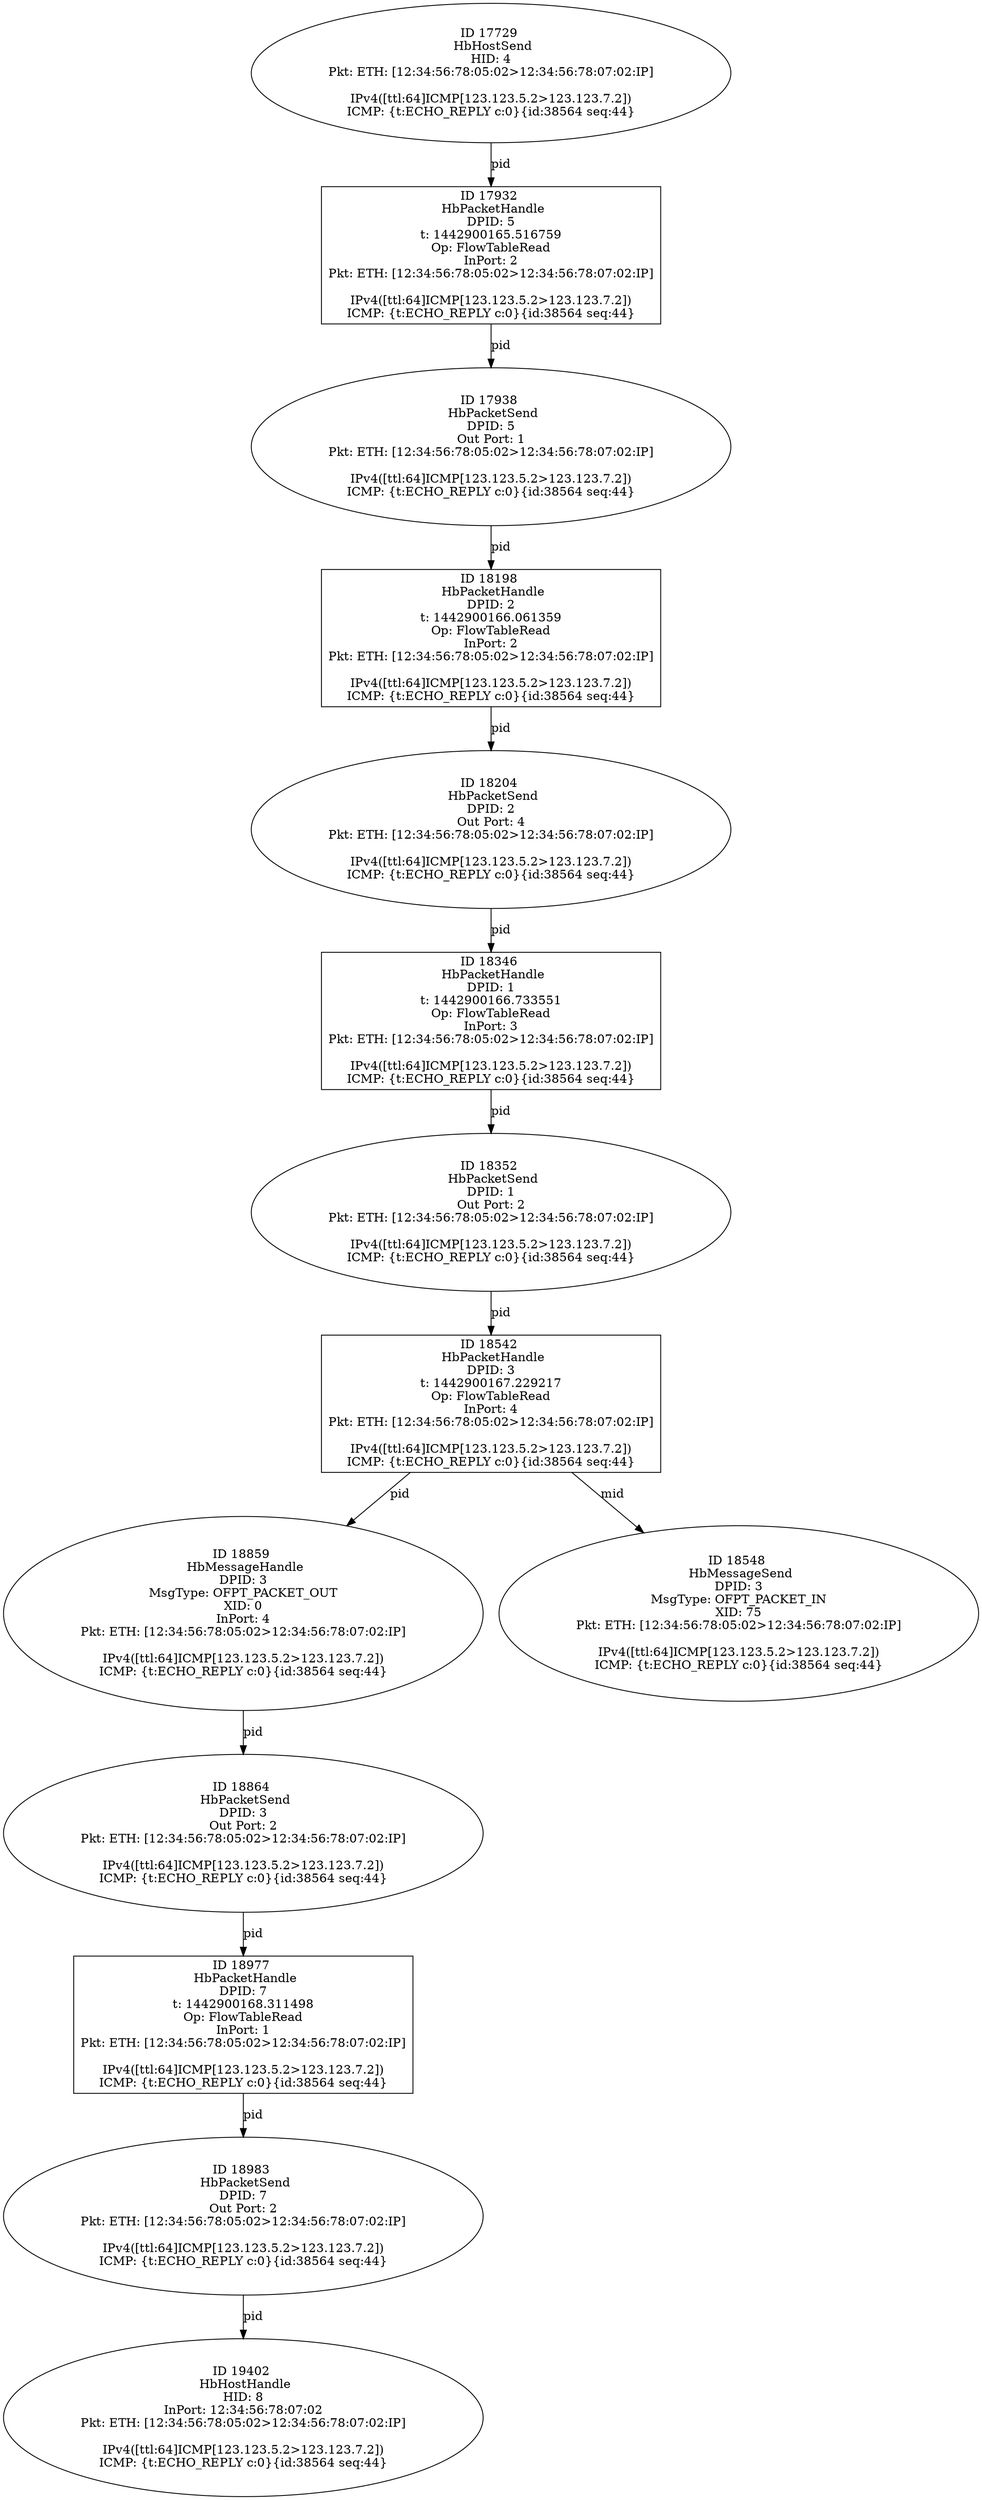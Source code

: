 strict digraph G {
17729 [shape=oval, event=<hb_events.HbHostSend object at 0x10b897410>, label="ID 17729 
 HbHostSend
HID: 4
Pkt: ETH: [12:34:56:78:05:02>12:34:56:78:07:02:IP]

IPv4([ttl:64]ICMP[123.123.5.2>123.123.7.2])
ICMP: {t:ECHO_REPLY c:0}{id:38564 seq:44}"];
18983 [shape=oval, event=<hb_events.HbPacketSend object at 0x10bf33a10>, label="ID 18983 
 HbPacketSend
DPID: 7
Out Port: 2
Pkt: ETH: [12:34:56:78:05:02>12:34:56:78:07:02:IP]

IPv4([ttl:64]ICMP[123.123.5.2>123.123.7.2])
ICMP: {t:ECHO_REPLY c:0}{id:38564 seq:44}"];
18346 [shape=box, event=<hb_events.HbPacketHandle object at 0x10bbee8d0>, label="ID 18346 
 HbPacketHandle
DPID: 1
t: 1442900166.733551
Op: FlowTableRead
InPort: 3
Pkt: ETH: [12:34:56:78:05:02>12:34:56:78:07:02:IP]

IPv4([ttl:64]ICMP[123.123.5.2>123.123.7.2])
ICMP: {t:ECHO_REPLY c:0}{id:38564 seq:44}"];
18859 [shape=oval, event=<hb_events.HbMessageHandle object at 0x10bea9750>, label="ID 18859 
 HbMessageHandle
DPID: 3
MsgType: OFPT_PACKET_OUT
XID: 0
InPort: 4
Pkt: ETH: [12:34:56:78:05:02>12:34:56:78:07:02:IP]

IPv4([ttl:64]ICMP[123.123.5.2>123.123.7.2])
ICMP: {t:ECHO_REPLY c:0}{id:38564 seq:44}"];
17932 [shape=box, event=<hb_events.HbPacketHandle object at 0x10b9b2250>, label="ID 17932 
 HbPacketHandle
DPID: 5
t: 1442900165.516759
Op: FlowTableRead
InPort: 2
Pkt: ETH: [12:34:56:78:05:02>12:34:56:78:07:02:IP]

IPv4([ttl:64]ICMP[123.123.5.2>123.123.7.2])
ICMP: {t:ECHO_REPLY c:0}{id:38564 seq:44}"];
18542 [shape=box, event=<hb_events.HbPacketHandle object at 0x10bcf79d0>, label="ID 18542 
 HbPacketHandle
DPID: 3
t: 1442900167.229217
Op: FlowTableRead
InPort: 4
Pkt: ETH: [12:34:56:78:05:02>12:34:56:78:07:02:IP]

IPv4([ttl:64]ICMP[123.123.5.2>123.123.7.2])
ICMP: {t:ECHO_REPLY c:0}{id:38564 seq:44}"];
18352 [shape=oval, event=<hb_events.HbPacketSend object at 0x10bbc20d0>, label="ID 18352 
 HbPacketSend
DPID: 1
Out Port: 2
Pkt: ETH: [12:34:56:78:05:02>12:34:56:78:07:02:IP]

IPv4([ttl:64]ICMP[123.123.5.2>123.123.7.2])
ICMP: {t:ECHO_REPLY c:0}{id:38564 seq:44}"];
17938 [shape=oval, event=<hb_events.HbPacketSend object at 0x10b9748d0>, label="ID 17938 
 HbPacketSend
DPID: 5
Out Port: 1
Pkt: ETH: [12:34:56:78:05:02>12:34:56:78:07:02:IP]

IPv4([ttl:64]ICMP[123.123.5.2>123.123.7.2])
ICMP: {t:ECHO_REPLY c:0}{id:38564 seq:44}"];
18864 [shape=oval, event=<hb_events.HbPacketSend object at 0x10bea9cd0>, label="ID 18864 
 HbPacketSend
DPID: 3
Out Port: 2
Pkt: ETH: [12:34:56:78:05:02>12:34:56:78:07:02:IP]

IPv4([ttl:64]ICMP[123.123.5.2>123.123.7.2])
ICMP: {t:ECHO_REPLY c:0}{id:38564 seq:44}"];
18548 [shape=oval, event=<hb_events.HbMessageSend object at 0x10bcc8390>, label="ID 18548 
 HbMessageSend
DPID: 3
MsgType: OFPT_PACKET_IN
XID: 75
Pkt: ETH: [12:34:56:78:05:02>12:34:56:78:07:02:IP]

IPv4([ttl:64]ICMP[123.123.5.2>123.123.7.2])
ICMP: {t:ECHO_REPLY c:0}{id:38564 seq:44}"];
18977 [shape=box, event=<hb_events.HbPacketHandle object at 0x10bfc29d0>, label="ID 18977 
 HbPacketHandle
DPID: 7
t: 1442900168.311498
Op: FlowTableRead
InPort: 1
Pkt: ETH: [12:34:56:78:05:02>12:34:56:78:07:02:IP]

IPv4([ttl:64]ICMP[123.123.5.2>123.123.7.2])
ICMP: {t:ECHO_REPLY c:0}{id:38564 seq:44}"];
18198 [shape=box, event=<hb_events.HbPacketHandle object at 0x10bb17250>, label="ID 18198 
 HbPacketHandle
DPID: 2
t: 1442900166.061359
Op: FlowTableRead
InPort: 2
Pkt: ETH: [12:34:56:78:05:02>12:34:56:78:07:02:IP]

IPv4([ttl:64]ICMP[123.123.5.2>123.123.7.2])
ICMP: {t:ECHO_REPLY c:0}{id:38564 seq:44}"];
18204 [shape=oval, event=<hb_events.HbPacketSend object at 0x10bb24390>, label="ID 18204 
 HbPacketSend
DPID: 2
Out Port: 4
Pkt: ETH: [12:34:56:78:05:02>12:34:56:78:07:02:IP]

IPv4([ttl:64]ICMP[123.123.5.2>123.123.7.2])
ICMP: {t:ECHO_REPLY c:0}{id:38564 seq:44}"];
19402 [shape=oval, event=<hb_events.HbHostHandle object at 0x10c1f4c50>, label="ID 19402 
 HbHostHandle
HID: 8
InPort: 12:34:56:78:07:02
Pkt: ETH: [12:34:56:78:05:02>12:34:56:78:07:02:IP]

IPv4([ttl:64]ICMP[123.123.5.2>123.123.7.2])
ICMP: {t:ECHO_REPLY c:0}{id:38564 seq:44}"];
17729 -> 17932  [rel=pid, label=pid];
18983 -> 19402  [rel=pid, label=pid];
18346 -> 18352  [rel=pid, label=pid];
18859 -> 18864  [rel=pid, label=pid];
17932 -> 17938  [rel=pid, label=pid];
18542 -> 18859  [rel=pid, label=pid];
18542 -> 18548  [rel=mid, label=mid];
18352 -> 18542  [rel=pid, label=pid];
17938 -> 18198  [rel=pid, label=pid];
18864 -> 18977  [rel=pid, label=pid];
18977 -> 18983  [rel=pid, label=pid];
18198 -> 18204  [rel=pid, label=pid];
18204 -> 18346  [rel=pid, label=pid];
}
